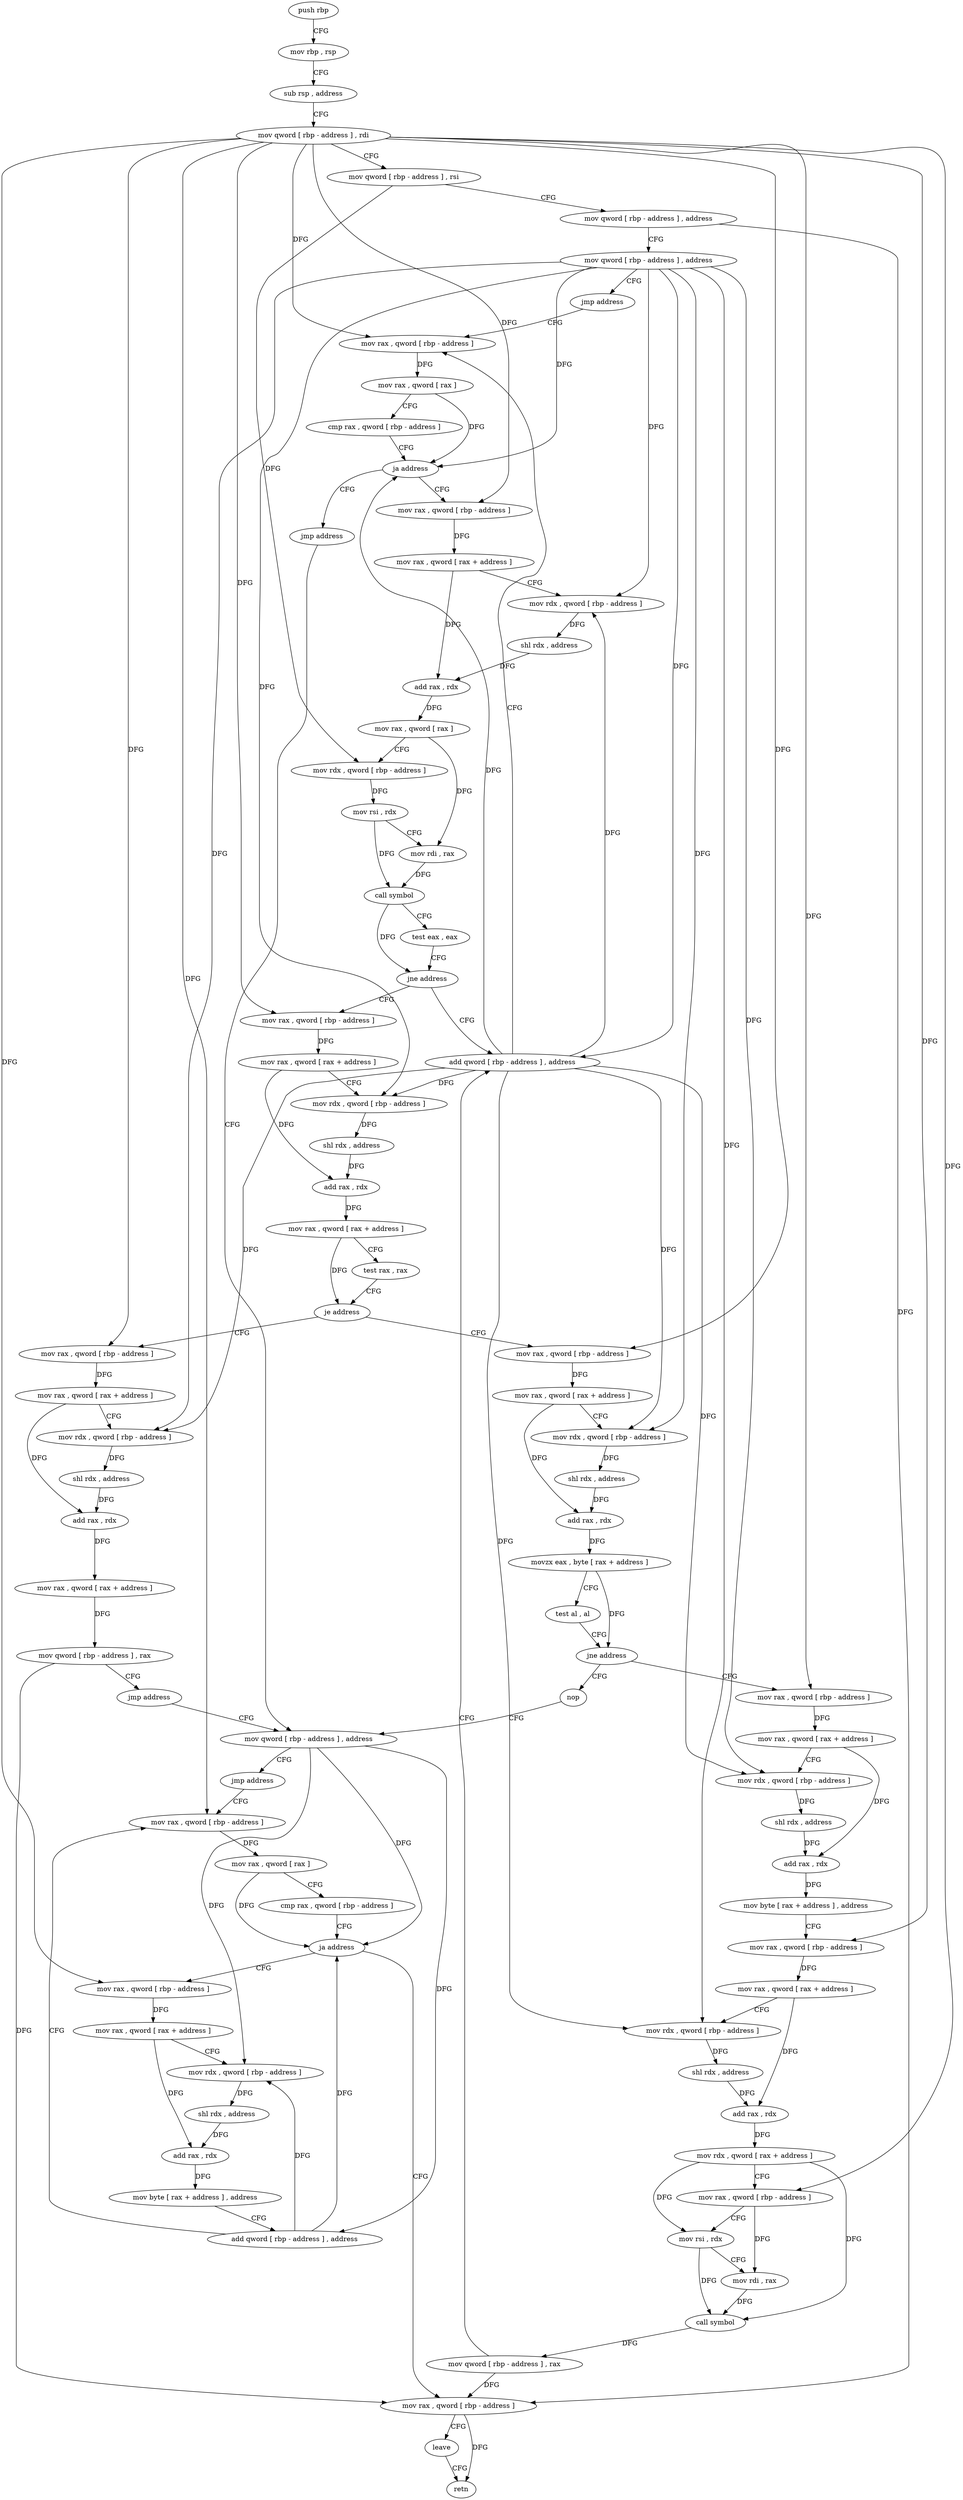 digraph "func" {
"185619" [label = "push rbp" ]
"185620" [label = "mov rbp , rsp" ]
"185623" [label = "sub rsp , address" ]
"185627" [label = "mov qword [ rbp - address ] , rdi" ]
"185631" [label = "mov qword [ rbp - address ] , rsi" ]
"185635" [label = "mov qword [ rbp - address ] , address" ]
"185643" [label = "mov qword [ rbp - address ] , address" ]
"185651" [label = "jmp address" ]
"185855" [label = "mov rax , qword [ rbp - address ]" ]
"185859" [label = "mov rax , qword [ rax ]" ]
"185862" [label = "cmp rax , qword [ rbp - address ]" ]
"185866" [label = "ja address" ]
"185656" [label = "mov rax , qword [ rbp - address ]" ]
"185872" [label = "jmp address" ]
"185660" [label = "mov rax , qword [ rax + address ]" ]
"185664" [label = "mov rdx , qword [ rbp - address ]" ]
"185668" [label = "shl rdx , address" ]
"185672" [label = "add rax , rdx" ]
"185675" [label = "mov rax , qword [ rax ]" ]
"185678" [label = "mov rdx , qword [ rbp - address ]" ]
"185682" [label = "mov rsi , rdx" ]
"185685" [label = "mov rdi , rax" ]
"185688" [label = "call symbol" ]
"185693" [label = "test eax , eax" ]
"185695" [label = "jne address" ]
"185850" [label = "add qword [ rbp - address ] , address" ]
"185701" [label = "mov rax , qword [ rbp - address ]" ]
"185875" [label = "mov qword [ rbp - address ] , address" ]
"185705" [label = "mov rax , qword [ rax + address ]" ]
"185709" [label = "mov rdx , qword [ rbp - address ]" ]
"185713" [label = "shl rdx , address" ]
"185717" [label = "add rax , rdx" ]
"185720" [label = "mov rax , qword [ rax + address ]" ]
"185724" [label = "test rax , rax" ]
"185727" [label = "je address" ]
"185758" [label = "mov rax , qword [ rbp - address ]" ]
"185729" [label = "mov rax , qword [ rbp - address ]" ]
"185883" [label = "jmp address" ]
"185913" [label = "mov rax , qword [ rbp - address ]" ]
"185762" [label = "mov rax , qword [ rax + address ]" ]
"185766" [label = "mov rdx , qword [ rbp - address ]" ]
"185770" [label = "shl rdx , address" ]
"185774" [label = "add rax , rdx" ]
"185777" [label = "movzx eax , byte [ rax + address ]" ]
"185781" [label = "test al , al" ]
"185783" [label = "jne address" ]
"185874" [label = "nop" ]
"185785" [label = "mov rax , qword [ rbp - address ]" ]
"185733" [label = "mov rax , qword [ rax + address ]" ]
"185737" [label = "mov rdx , qword [ rbp - address ]" ]
"185741" [label = "shl rdx , address" ]
"185745" [label = "add rax , rdx" ]
"185748" [label = "mov rax , qword [ rax + address ]" ]
"185752" [label = "mov qword [ rbp - address ] , rax" ]
"185756" [label = "jmp address" ]
"185917" [label = "mov rax , qword [ rax ]" ]
"185920" [label = "cmp rax , qword [ rbp - address ]" ]
"185924" [label = "ja address" ]
"185885" [label = "mov rax , qword [ rbp - address ]" ]
"185926" [label = "mov rax , qword [ rbp - address ]" ]
"185789" [label = "mov rax , qword [ rax + address ]" ]
"185793" [label = "mov rdx , qword [ rbp - address ]" ]
"185797" [label = "shl rdx , address" ]
"185801" [label = "add rax , rdx" ]
"185804" [label = "mov byte [ rax + address ] , address" ]
"185808" [label = "mov rax , qword [ rbp - address ]" ]
"185812" [label = "mov rax , qword [ rax + address ]" ]
"185816" [label = "mov rdx , qword [ rbp - address ]" ]
"185820" [label = "shl rdx , address" ]
"185824" [label = "add rax , rdx" ]
"185827" [label = "mov rdx , qword [ rax + address ]" ]
"185831" [label = "mov rax , qword [ rbp - address ]" ]
"185835" [label = "mov rsi , rdx" ]
"185838" [label = "mov rdi , rax" ]
"185841" [label = "call symbol" ]
"185846" [label = "mov qword [ rbp - address ] , rax" ]
"185889" [label = "mov rax , qword [ rax + address ]" ]
"185893" [label = "mov rdx , qword [ rbp - address ]" ]
"185897" [label = "shl rdx , address" ]
"185901" [label = "add rax , rdx" ]
"185904" [label = "mov byte [ rax + address ] , address" ]
"185908" [label = "add qword [ rbp - address ] , address" ]
"185930" [label = "leave" ]
"185931" [label = "retn" ]
"185619" -> "185620" [ label = "CFG" ]
"185620" -> "185623" [ label = "CFG" ]
"185623" -> "185627" [ label = "CFG" ]
"185627" -> "185631" [ label = "CFG" ]
"185627" -> "185855" [ label = "DFG" ]
"185627" -> "185656" [ label = "DFG" ]
"185627" -> "185701" [ label = "DFG" ]
"185627" -> "185758" [ label = "DFG" ]
"185627" -> "185729" [ label = "DFG" ]
"185627" -> "185913" [ label = "DFG" ]
"185627" -> "185785" [ label = "DFG" ]
"185627" -> "185808" [ label = "DFG" ]
"185627" -> "185831" [ label = "DFG" ]
"185627" -> "185885" [ label = "DFG" ]
"185631" -> "185635" [ label = "CFG" ]
"185631" -> "185678" [ label = "DFG" ]
"185635" -> "185643" [ label = "CFG" ]
"185635" -> "185926" [ label = "DFG" ]
"185643" -> "185651" [ label = "CFG" ]
"185643" -> "185866" [ label = "DFG" ]
"185643" -> "185664" [ label = "DFG" ]
"185643" -> "185850" [ label = "DFG" ]
"185643" -> "185709" [ label = "DFG" ]
"185643" -> "185766" [ label = "DFG" ]
"185643" -> "185737" [ label = "DFG" ]
"185643" -> "185793" [ label = "DFG" ]
"185643" -> "185816" [ label = "DFG" ]
"185651" -> "185855" [ label = "CFG" ]
"185855" -> "185859" [ label = "DFG" ]
"185859" -> "185862" [ label = "CFG" ]
"185859" -> "185866" [ label = "DFG" ]
"185862" -> "185866" [ label = "CFG" ]
"185866" -> "185656" [ label = "CFG" ]
"185866" -> "185872" [ label = "CFG" ]
"185656" -> "185660" [ label = "DFG" ]
"185872" -> "185875" [ label = "CFG" ]
"185660" -> "185664" [ label = "CFG" ]
"185660" -> "185672" [ label = "DFG" ]
"185664" -> "185668" [ label = "DFG" ]
"185668" -> "185672" [ label = "DFG" ]
"185672" -> "185675" [ label = "DFG" ]
"185675" -> "185678" [ label = "CFG" ]
"185675" -> "185685" [ label = "DFG" ]
"185678" -> "185682" [ label = "DFG" ]
"185682" -> "185685" [ label = "CFG" ]
"185682" -> "185688" [ label = "DFG" ]
"185685" -> "185688" [ label = "DFG" ]
"185688" -> "185693" [ label = "CFG" ]
"185688" -> "185695" [ label = "DFG" ]
"185693" -> "185695" [ label = "CFG" ]
"185695" -> "185850" [ label = "CFG" ]
"185695" -> "185701" [ label = "CFG" ]
"185850" -> "185855" [ label = "CFG" ]
"185850" -> "185866" [ label = "DFG" ]
"185850" -> "185664" [ label = "DFG" ]
"185850" -> "185709" [ label = "DFG" ]
"185850" -> "185766" [ label = "DFG" ]
"185850" -> "185737" [ label = "DFG" ]
"185850" -> "185793" [ label = "DFG" ]
"185850" -> "185816" [ label = "DFG" ]
"185701" -> "185705" [ label = "DFG" ]
"185875" -> "185883" [ label = "CFG" ]
"185875" -> "185924" [ label = "DFG" ]
"185875" -> "185893" [ label = "DFG" ]
"185875" -> "185908" [ label = "DFG" ]
"185705" -> "185709" [ label = "CFG" ]
"185705" -> "185717" [ label = "DFG" ]
"185709" -> "185713" [ label = "DFG" ]
"185713" -> "185717" [ label = "DFG" ]
"185717" -> "185720" [ label = "DFG" ]
"185720" -> "185724" [ label = "CFG" ]
"185720" -> "185727" [ label = "DFG" ]
"185724" -> "185727" [ label = "CFG" ]
"185727" -> "185758" [ label = "CFG" ]
"185727" -> "185729" [ label = "CFG" ]
"185758" -> "185762" [ label = "DFG" ]
"185729" -> "185733" [ label = "DFG" ]
"185883" -> "185913" [ label = "CFG" ]
"185913" -> "185917" [ label = "DFG" ]
"185762" -> "185766" [ label = "CFG" ]
"185762" -> "185774" [ label = "DFG" ]
"185766" -> "185770" [ label = "DFG" ]
"185770" -> "185774" [ label = "DFG" ]
"185774" -> "185777" [ label = "DFG" ]
"185777" -> "185781" [ label = "CFG" ]
"185777" -> "185783" [ label = "DFG" ]
"185781" -> "185783" [ label = "CFG" ]
"185783" -> "185874" [ label = "CFG" ]
"185783" -> "185785" [ label = "CFG" ]
"185874" -> "185875" [ label = "CFG" ]
"185785" -> "185789" [ label = "DFG" ]
"185733" -> "185737" [ label = "CFG" ]
"185733" -> "185745" [ label = "DFG" ]
"185737" -> "185741" [ label = "DFG" ]
"185741" -> "185745" [ label = "DFG" ]
"185745" -> "185748" [ label = "DFG" ]
"185748" -> "185752" [ label = "DFG" ]
"185752" -> "185756" [ label = "CFG" ]
"185752" -> "185926" [ label = "DFG" ]
"185756" -> "185875" [ label = "CFG" ]
"185917" -> "185920" [ label = "CFG" ]
"185917" -> "185924" [ label = "DFG" ]
"185920" -> "185924" [ label = "CFG" ]
"185924" -> "185885" [ label = "CFG" ]
"185924" -> "185926" [ label = "CFG" ]
"185885" -> "185889" [ label = "DFG" ]
"185926" -> "185930" [ label = "CFG" ]
"185926" -> "185931" [ label = "DFG" ]
"185789" -> "185793" [ label = "CFG" ]
"185789" -> "185801" [ label = "DFG" ]
"185793" -> "185797" [ label = "DFG" ]
"185797" -> "185801" [ label = "DFG" ]
"185801" -> "185804" [ label = "DFG" ]
"185804" -> "185808" [ label = "CFG" ]
"185808" -> "185812" [ label = "DFG" ]
"185812" -> "185816" [ label = "CFG" ]
"185812" -> "185824" [ label = "DFG" ]
"185816" -> "185820" [ label = "DFG" ]
"185820" -> "185824" [ label = "DFG" ]
"185824" -> "185827" [ label = "DFG" ]
"185827" -> "185831" [ label = "CFG" ]
"185827" -> "185835" [ label = "DFG" ]
"185827" -> "185841" [ label = "DFG" ]
"185831" -> "185835" [ label = "CFG" ]
"185831" -> "185838" [ label = "DFG" ]
"185835" -> "185838" [ label = "CFG" ]
"185835" -> "185841" [ label = "DFG" ]
"185838" -> "185841" [ label = "DFG" ]
"185841" -> "185846" [ label = "DFG" ]
"185846" -> "185850" [ label = "CFG" ]
"185846" -> "185926" [ label = "DFG" ]
"185889" -> "185893" [ label = "CFG" ]
"185889" -> "185901" [ label = "DFG" ]
"185893" -> "185897" [ label = "DFG" ]
"185897" -> "185901" [ label = "DFG" ]
"185901" -> "185904" [ label = "DFG" ]
"185904" -> "185908" [ label = "CFG" ]
"185908" -> "185913" [ label = "CFG" ]
"185908" -> "185924" [ label = "DFG" ]
"185908" -> "185893" [ label = "DFG" ]
"185930" -> "185931" [ label = "CFG" ]
}
